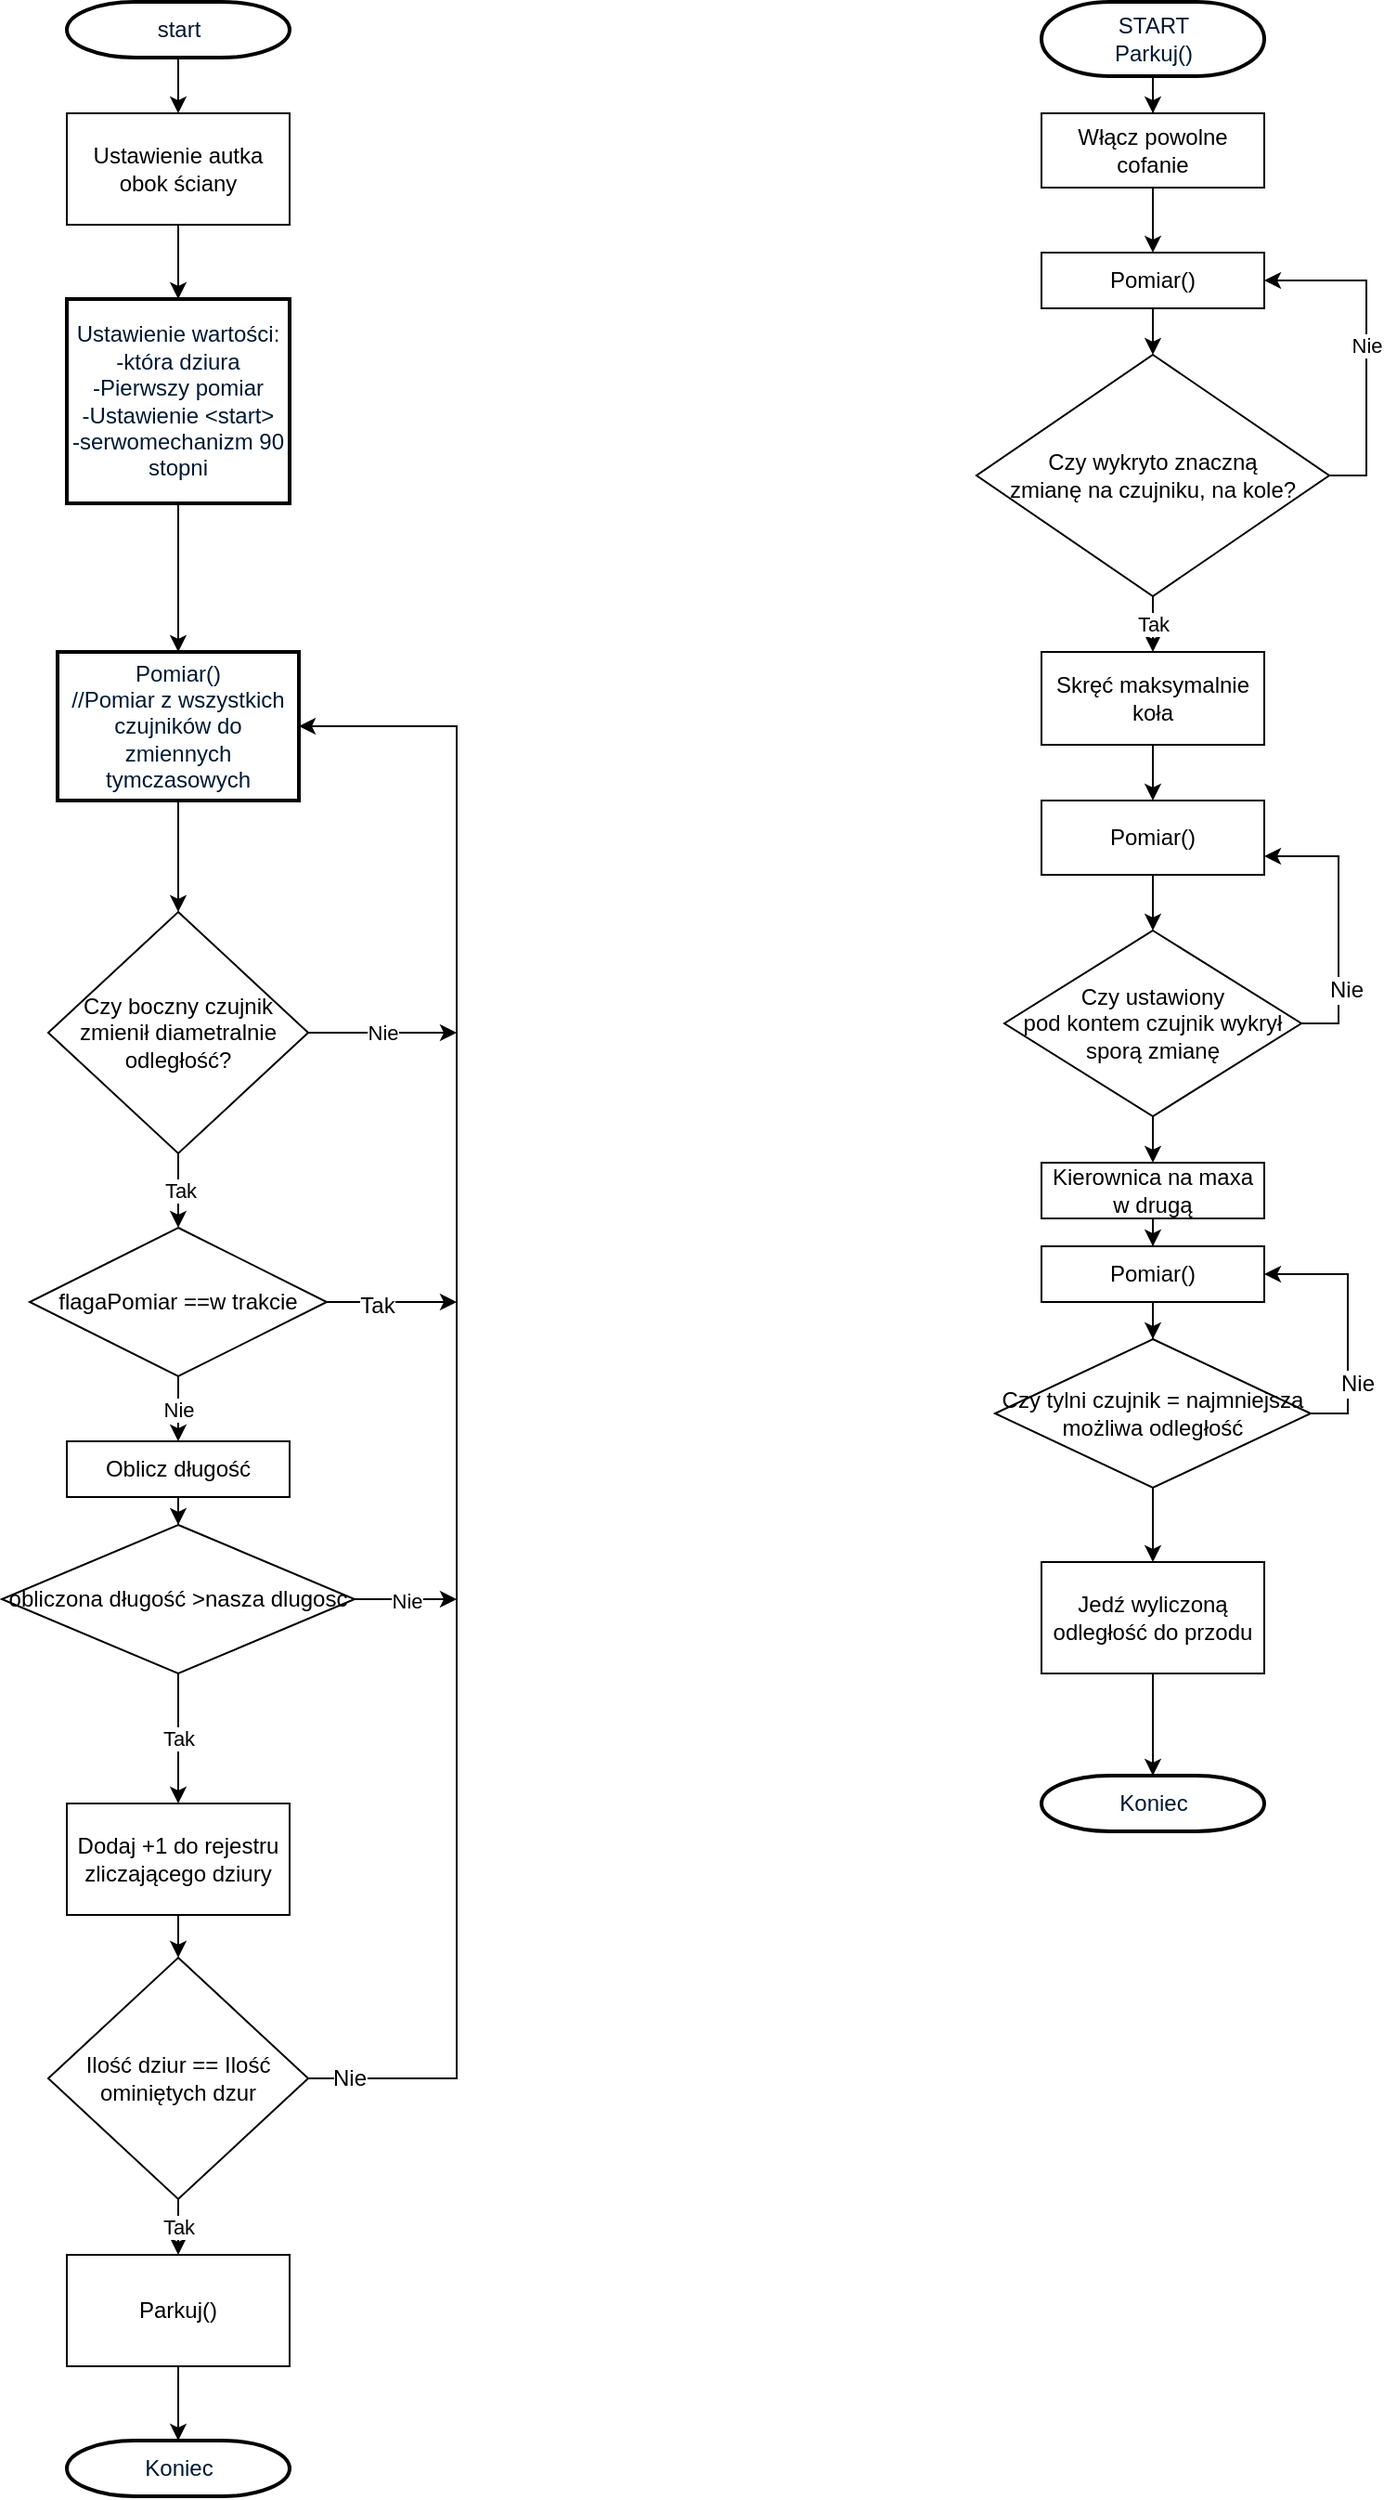 <mxfile version="10.5.2" type="github"><diagram id="6a731a19-8d31-9384-78a2-239565b7b9f0" name="Page-1"><mxGraphModel dx="1154" dy="773" grid="1" gridSize="10" guides="1" tooltips="1" connect="1" arrows="1" fold="1" page="1" pageScale="1" pageWidth="1169" pageHeight="827" background="#ffffff" math="0" shadow="0"><root><mxCell id="0"/><mxCell id="1" parent="0"/><mxCell id="dl_xbwCIPaDJVR_apCqQ-15" value="" style="edgeStyle=orthogonalEdgeStyle;rounded=0;orthogonalLoop=1;jettySize=auto;html=1;" edge="1" parent="1" source="2" target="dl_xbwCIPaDJVR_apCqQ-13"><mxGeometry relative="1" as="geometry"/></mxCell><mxCell id="2" value="start" style="shape=mxgraph.flowchart.terminator;fillColor=#FFFFFF;strokeColor=#000000;strokeWidth=2;gradientColor=none;gradientDirection=north;fontColor=#001933;fontStyle=0;html=1;" parent="1" vertex="1"><mxGeometry x="260" y="60" width="120" height="30" as="geometry"/></mxCell><mxCell id="PQSF81R5UtBNz5-5ck5H-67" value="" style="edgeStyle=orthogonalEdgeStyle;rounded=0;orthogonalLoop=1;jettySize=auto;html=1;fontColor=#001933;" parent="1" source="PQSF81R5UtBNz5-5ck5H-64" target="PQSF81R5UtBNz5-5ck5H-66" edge="1"><mxGeometry relative="1" as="geometry"/></mxCell><mxCell id="PQSF81R5UtBNz5-5ck5H-64" value="&lt;div&gt;Ustawienie wartości:&lt;/div&gt;&lt;div&gt;-która dziura&lt;/div&gt;&lt;div&gt;-Pierwszy pomiar&lt;/div&gt;&lt;div&gt;-Ustawienie &amp;lt;start&amp;gt;&lt;/div&gt;&lt;div&gt;-serwomechanizm 90 stopni&lt;br&gt;&lt;/div&gt;" style="rounded=0;whiteSpace=wrap;html=1;strokeWidth=2;fillColor=#FFFFFF;fontColor=#001933;" parent="1" vertex="1"><mxGeometry x="260" y="220" width="120" height="110" as="geometry"/></mxCell><mxCell id="PQSF81R5UtBNz5-5ck5H-71" value="" style="edgeStyle=orthogonalEdgeStyle;rounded=0;orthogonalLoop=1;jettySize=auto;html=1;fontColor=#001933;entryX=0.5;entryY=0;entryDx=0;entryDy=0;" parent="1" source="PQSF81R5UtBNz5-5ck5H-66" target="dl_xbwCIPaDJVR_apCqQ-7" edge="1"><mxGeometry relative="1" as="geometry"><mxPoint x="320" y="530" as="targetPoint"/></mxGeometry></mxCell><mxCell id="PQSF81R5UtBNz5-5ck5H-66" value="Pomiar() &lt;br&gt;//Pomiar z wszystkich czujników do zmiennych tymczasowych" style="rounded=0;whiteSpace=wrap;html=1;strokeWidth=2;fillColor=#FFFFFF;fontColor=#001933;" parent="1" vertex="1"><mxGeometry x="255" y="410" width="130" height="80" as="geometry"/></mxCell><mxCell id="dl_xbwCIPaDJVR_apCqQ-11" value="Nie" style="edgeStyle=orthogonalEdgeStyle;rounded=0;orthogonalLoop=1;jettySize=auto;html=1;" edge="1" parent="1" source="dl_xbwCIPaDJVR_apCqQ-7"><mxGeometry relative="1" as="geometry"><mxPoint x="470" y="615" as="targetPoint"/><Array as="points"><mxPoint x="420" y="615"/><mxPoint x="420" y="615"/></Array></mxGeometry></mxCell><mxCell id="dl_xbwCIPaDJVR_apCqQ-12" value="Tak" style="edgeStyle=orthogonalEdgeStyle;rounded=0;orthogonalLoop=1;jettySize=auto;html=1;" edge="1" parent="1" source="dl_xbwCIPaDJVR_apCqQ-7"><mxGeometry relative="1" as="geometry"><mxPoint x="320" y="720" as="targetPoint"/></mxGeometry></mxCell><mxCell id="dl_xbwCIPaDJVR_apCqQ-7" value="Czy boczny czujnik zmienił diametralnie odległość? " style="rhombus;whiteSpace=wrap;html=1;" vertex="1" parent="1"><mxGeometry x="250" y="550" width="140" height="130" as="geometry"/></mxCell><mxCell id="dl_xbwCIPaDJVR_apCqQ-18" value="" style="edgeStyle=orthogonalEdgeStyle;rounded=0;orthogonalLoop=1;jettySize=auto;html=1;" edge="1" parent="1" source="dl_xbwCIPaDJVR_apCqQ-10" target="dl_xbwCIPaDJVR_apCqQ-17"><mxGeometry relative="1" as="geometry"/></mxCell><mxCell id="dl_xbwCIPaDJVR_apCqQ-10" value="Dodaj +1 do rejestru zliczającego dziury" style="rounded=0;whiteSpace=wrap;html=1;" vertex="1" parent="1"><mxGeometry x="260" y="1030" width="120" height="60" as="geometry"/></mxCell><mxCell id="dl_xbwCIPaDJVR_apCqQ-14" value="" style="edgeStyle=orthogonalEdgeStyle;rounded=0;orthogonalLoop=1;jettySize=auto;html=1;" edge="1" parent="1" source="dl_xbwCIPaDJVR_apCqQ-13" target="PQSF81R5UtBNz5-5ck5H-64"><mxGeometry relative="1" as="geometry"/></mxCell><mxCell id="dl_xbwCIPaDJVR_apCqQ-13" value="Ustawienie autka obok ściany" style="rounded=0;whiteSpace=wrap;html=1;" vertex="1" parent="1"><mxGeometry x="260" y="120" width="120" height="60" as="geometry"/></mxCell><mxCell id="dl_xbwCIPaDJVR_apCqQ-22" value="Tak" style="edgeStyle=orthogonalEdgeStyle;rounded=0;orthogonalLoop=1;jettySize=auto;html=1;" edge="1" parent="1" source="dl_xbwCIPaDJVR_apCqQ-17" target="dl_xbwCIPaDJVR_apCqQ-21"><mxGeometry relative="1" as="geometry"/></mxCell><mxCell id="dl_xbwCIPaDJVR_apCqQ-49" value="" style="edgeStyle=orthogonalEdgeStyle;rounded=0;orthogonalLoop=1;jettySize=auto;html=1;entryX=1;entryY=0.5;entryDx=0;entryDy=0;" edge="1" parent="1" source="dl_xbwCIPaDJVR_apCqQ-17" target="PQSF81R5UtBNz5-5ck5H-66"><mxGeometry relative="1" as="geometry"><mxPoint x="470" y="450" as="targetPoint"/><Array as="points"><mxPoint x="470" y="1178"/><mxPoint x="470" y="450"/></Array></mxGeometry></mxCell><mxCell id="dl_xbwCIPaDJVR_apCqQ-50" value="Nie" style="text;html=1;resizable=0;points=[];align=center;verticalAlign=middle;labelBackgroundColor=#ffffff;" vertex="1" connectable="0" parent="dl_xbwCIPaDJVR_apCqQ-49"><mxGeometry x="-0.951" relative="1" as="geometry"><mxPoint as="offset"/></mxGeometry></mxCell><mxCell id="dl_xbwCIPaDJVR_apCqQ-17" value="Ilość dziur == Ilość ominiętych dzur" style="rhombus;whiteSpace=wrap;html=1;" vertex="1" parent="1"><mxGeometry x="250" y="1113" width="140" height="130" as="geometry"/></mxCell><mxCell id="dl_xbwCIPaDJVR_apCqQ-24" value="" style="edgeStyle=orthogonalEdgeStyle;rounded=0;orthogonalLoop=1;jettySize=auto;html=1;" edge="1" parent="1" source="dl_xbwCIPaDJVR_apCqQ-21" target="dl_xbwCIPaDJVR_apCqQ-23"><mxGeometry relative="1" as="geometry"/></mxCell><mxCell id="dl_xbwCIPaDJVR_apCqQ-21" value="Parkuj()" style="rounded=0;whiteSpace=wrap;html=1;" vertex="1" parent="1"><mxGeometry x="260" y="1273" width="120" height="60" as="geometry"/></mxCell><mxCell id="dl_xbwCIPaDJVR_apCqQ-23" value="&lt;div&gt;Koniec&lt;/div&gt;" style="shape=mxgraph.flowchart.terminator;fillColor=#FFFFFF;strokeColor=#000000;strokeWidth=2;gradientColor=none;gradientDirection=north;fontColor=#001933;fontStyle=0;html=1;" vertex="1" parent="1"><mxGeometry x="260" y="1373" width="120" height="30" as="geometry"/></mxCell><mxCell id="dl_xbwCIPaDJVR_apCqQ-54" value="" style="edgeStyle=orthogonalEdgeStyle;rounded=0;orthogonalLoop=1;jettySize=auto;html=1;" edge="1" parent="1" source="dl_xbwCIPaDJVR_apCqQ-26" target="dl_xbwCIPaDJVR_apCqQ-53"><mxGeometry relative="1" as="geometry"/></mxCell><mxCell id="dl_xbwCIPaDJVR_apCqQ-26" value="START&lt;br&gt;Parkuj() " style="shape=mxgraph.flowchart.terminator;fillColor=#FFFFFF;strokeColor=#000000;strokeWidth=2;gradientColor=none;gradientDirection=north;fontColor=#001933;fontStyle=0;html=1;" vertex="1" parent="1"><mxGeometry x="785" y="60" width="120" height="40" as="geometry"/></mxCell><mxCell id="dl_xbwCIPaDJVR_apCqQ-57" value="Nie" style="edgeStyle=orthogonalEdgeStyle;rounded=0;orthogonalLoop=1;jettySize=auto;html=1;exitX=1;exitY=0.5;exitDx=0;exitDy=0;entryX=1;entryY=0.5;entryDx=0;entryDy=0;" edge="1" parent="1" source="dl_xbwCIPaDJVR_apCqQ-28" target="dl_xbwCIPaDJVR_apCqQ-51"><mxGeometry relative="1" as="geometry"/></mxCell><mxCell id="dl_xbwCIPaDJVR_apCqQ-59" value="Tak" style="edgeStyle=orthogonalEdgeStyle;rounded=0;orthogonalLoop=1;jettySize=auto;html=1;" edge="1" parent="1" source="dl_xbwCIPaDJVR_apCqQ-28" target="dl_xbwCIPaDJVR_apCqQ-58"><mxGeometry relative="1" as="geometry"/></mxCell><mxCell id="dl_xbwCIPaDJVR_apCqQ-28" value="Czy wykryto znaczną &lt;br&gt;zmianę na czujniku, na kole?" style="rhombus;whiteSpace=wrap;html=1;" vertex="1" parent="1"><mxGeometry x="750" y="250" width="190" height="130" as="geometry"/></mxCell><mxCell id="dl_xbwCIPaDJVR_apCqQ-33" value="" style="edgeStyle=orthogonalEdgeStyle;rounded=0;orthogonalLoop=1;jettySize=auto;html=1;" edge="1" parent="1" source="dl_xbwCIPaDJVR_apCqQ-31"><mxGeometry relative="1" as="geometry"><mxPoint x="470" y="760" as="targetPoint"/><Array as="points"><mxPoint x="450" y="760"/><mxPoint x="450" y="760"/></Array></mxGeometry></mxCell><mxCell id="dl_xbwCIPaDJVR_apCqQ-34" value="Tak" style="text;html=1;resizable=0;points=[];align=center;verticalAlign=middle;labelBackgroundColor=#ffffff;" vertex="1" connectable="0" parent="dl_xbwCIPaDJVR_apCqQ-33"><mxGeometry x="-0.25" y="-2" relative="1" as="geometry"><mxPoint as="offset"/></mxGeometry></mxCell><mxCell id="dl_xbwCIPaDJVR_apCqQ-41" value="Nie" style="edgeStyle=orthogonalEdgeStyle;rounded=0;orthogonalLoop=1;jettySize=auto;html=1;" edge="1" parent="1" source="dl_xbwCIPaDJVR_apCqQ-31" target="dl_xbwCIPaDJVR_apCqQ-36"><mxGeometry relative="1" as="geometry"/></mxCell><mxCell id="dl_xbwCIPaDJVR_apCqQ-31" value="flagaPomiar ==w trakcie" style="rhombus;whiteSpace=wrap;html=1;" vertex="1" parent="1"><mxGeometry x="240" y="720" width="160" height="80" as="geometry"/></mxCell><mxCell id="dl_xbwCIPaDJVR_apCqQ-43" value="" style="edgeStyle=orthogonalEdgeStyle;rounded=0;orthogonalLoop=1;jettySize=auto;html=1;" edge="1" parent="1" source="dl_xbwCIPaDJVR_apCqQ-36" target="dl_xbwCIPaDJVR_apCqQ-42"><mxGeometry relative="1" as="geometry"/></mxCell><mxCell id="dl_xbwCIPaDJVR_apCqQ-36" value="Oblicz długość" style="rounded=0;whiteSpace=wrap;html=1;" vertex="1" parent="1"><mxGeometry x="260" y="835" width="120" height="30" as="geometry"/></mxCell><mxCell id="dl_xbwCIPaDJVR_apCqQ-44" value="Tak" style="edgeStyle=orthogonalEdgeStyle;rounded=0;orthogonalLoop=1;jettySize=auto;html=1;" edge="1" parent="1" source="dl_xbwCIPaDJVR_apCqQ-42" target="dl_xbwCIPaDJVR_apCqQ-10"><mxGeometry relative="1" as="geometry"/></mxCell><mxCell id="dl_xbwCIPaDJVR_apCqQ-46" value="Nie" style="edgeStyle=orthogonalEdgeStyle;rounded=0;orthogonalLoop=1;jettySize=auto;html=1;" edge="1" parent="1" source="dl_xbwCIPaDJVR_apCqQ-42"><mxGeometry relative="1" as="geometry"><mxPoint x="470" y="920" as="targetPoint"/></mxGeometry></mxCell><mxCell id="dl_xbwCIPaDJVR_apCqQ-42" value="obliczona długość &amp;gt;nasza dlugosc " style="rhombus;whiteSpace=wrap;html=1;" vertex="1" parent="1"><mxGeometry x="225" y="880" width="190" height="80" as="geometry"/></mxCell><mxCell id="dl_xbwCIPaDJVR_apCqQ-56" value="" style="edgeStyle=orthogonalEdgeStyle;rounded=0;orthogonalLoop=1;jettySize=auto;html=1;" edge="1" parent="1" source="dl_xbwCIPaDJVR_apCqQ-51" target="dl_xbwCIPaDJVR_apCqQ-28"><mxGeometry relative="1" as="geometry"/></mxCell><mxCell id="dl_xbwCIPaDJVR_apCqQ-51" value="Pomiar()" style="rounded=0;whiteSpace=wrap;html=1;" vertex="1" parent="1"><mxGeometry x="785" y="195" width="120" height="30" as="geometry"/></mxCell><mxCell id="dl_xbwCIPaDJVR_apCqQ-55" value="" style="edgeStyle=orthogonalEdgeStyle;rounded=0;orthogonalLoop=1;jettySize=auto;html=1;" edge="1" parent="1" source="dl_xbwCIPaDJVR_apCqQ-53" target="dl_xbwCIPaDJVR_apCqQ-51"><mxGeometry relative="1" as="geometry"/></mxCell><mxCell id="dl_xbwCIPaDJVR_apCqQ-53" value="Włącz powolne cofanie" style="rounded=0;whiteSpace=wrap;html=1;" vertex="1" parent="1"><mxGeometry x="785" y="120" width="120" height="40" as="geometry"/></mxCell><mxCell id="dl_xbwCIPaDJVR_apCqQ-61" value="" style="edgeStyle=orthogonalEdgeStyle;rounded=0;orthogonalLoop=1;jettySize=auto;html=1;" edge="1" parent="1" source="dl_xbwCIPaDJVR_apCqQ-58" target="dl_xbwCIPaDJVR_apCqQ-60"><mxGeometry relative="1" as="geometry"/></mxCell><mxCell id="dl_xbwCIPaDJVR_apCqQ-58" value="Skręć maksymalnie koła " style="rounded=0;whiteSpace=wrap;html=1;" vertex="1" parent="1"><mxGeometry x="785" y="410" width="120" height="50" as="geometry"/></mxCell><mxCell id="dl_xbwCIPaDJVR_apCqQ-63" value="" style="edgeStyle=orthogonalEdgeStyle;rounded=0;orthogonalLoop=1;jettySize=auto;html=1;" edge="1" parent="1" source="dl_xbwCIPaDJVR_apCqQ-60" target="dl_xbwCIPaDJVR_apCqQ-62"><mxGeometry relative="1" as="geometry"/></mxCell><mxCell id="dl_xbwCIPaDJVR_apCqQ-60" value="Pomiar()" style="rounded=0;whiteSpace=wrap;html=1;" vertex="1" parent="1"><mxGeometry x="785" y="490" width="120" height="40" as="geometry"/></mxCell><mxCell id="dl_xbwCIPaDJVR_apCqQ-64" style="edgeStyle=orthogonalEdgeStyle;rounded=0;orthogonalLoop=1;jettySize=auto;html=1;exitX=1;exitY=0.5;exitDx=0;exitDy=0;entryX=1;entryY=0.75;entryDx=0;entryDy=0;" edge="1" parent="1" source="dl_xbwCIPaDJVR_apCqQ-62" target="dl_xbwCIPaDJVR_apCqQ-60"><mxGeometry relative="1" as="geometry"/></mxCell><mxCell id="dl_xbwCIPaDJVR_apCqQ-65" value="Nie" style="text;html=1;resizable=0;points=[];align=center;verticalAlign=middle;labelBackgroundColor=#ffffff;" vertex="1" connectable="0" parent="dl_xbwCIPaDJVR_apCqQ-64"><mxGeometry x="-0.733" y="18" relative="1" as="geometry"><mxPoint x="22" y="-18" as="offset"/></mxGeometry></mxCell><mxCell id="dl_xbwCIPaDJVR_apCqQ-69" value="" style="edgeStyle=orthogonalEdgeStyle;rounded=0;orthogonalLoop=1;jettySize=auto;html=1;" edge="1" parent="1" source="dl_xbwCIPaDJVR_apCqQ-62" target="dl_xbwCIPaDJVR_apCqQ-66"><mxGeometry relative="1" as="geometry"/></mxCell><mxCell id="dl_xbwCIPaDJVR_apCqQ-62" value="Czy ustawiony &lt;br&gt;pod kontem czujnik wykrył sporą zmianę" style="rhombus;whiteSpace=wrap;html=1;" vertex="1" parent="1"><mxGeometry x="765" y="560" width="160" height="100" as="geometry"/></mxCell><mxCell id="dl_xbwCIPaDJVR_apCqQ-73" value="" style="edgeStyle=orthogonalEdgeStyle;rounded=0;orthogonalLoop=1;jettySize=auto;html=1;" edge="1" parent="1" source="dl_xbwCIPaDJVR_apCqQ-66" target="dl_xbwCIPaDJVR_apCqQ-70"><mxGeometry relative="1" as="geometry"/></mxCell><mxCell id="dl_xbwCIPaDJVR_apCqQ-66" value="Kierownica na maxa w drugą" style="rounded=0;whiteSpace=wrap;html=1;" vertex="1" parent="1"><mxGeometry x="785" y="685" width="120" height="30" as="geometry"/></mxCell><mxCell id="dl_xbwCIPaDJVR_apCqQ-75" value="" style="edgeStyle=orthogonalEdgeStyle;rounded=0;orthogonalLoop=1;jettySize=auto;html=1;" edge="1" parent="1" source="dl_xbwCIPaDJVR_apCqQ-70" target="dl_xbwCIPaDJVR_apCqQ-74"><mxGeometry relative="1" as="geometry"/></mxCell><mxCell id="dl_xbwCIPaDJVR_apCqQ-70" value="Pomiar()" style="rounded=0;whiteSpace=wrap;html=1;" vertex="1" parent="1"><mxGeometry x="785" y="730" width="120" height="30" as="geometry"/></mxCell><mxCell id="dl_xbwCIPaDJVR_apCqQ-76" style="edgeStyle=orthogonalEdgeStyle;rounded=0;orthogonalLoop=1;jettySize=auto;html=1;exitX=1;exitY=0.5;exitDx=0;exitDy=0;entryX=1;entryY=0.5;entryDx=0;entryDy=0;" edge="1" parent="1" source="dl_xbwCIPaDJVR_apCqQ-74" target="dl_xbwCIPaDJVR_apCqQ-70"><mxGeometry relative="1" as="geometry"/></mxCell><mxCell id="dl_xbwCIPaDJVR_apCqQ-77" value="Nie" style="text;html=1;resizable=0;points=[];align=center;verticalAlign=middle;labelBackgroundColor=#ffffff;" vertex="1" connectable="0" parent="dl_xbwCIPaDJVR_apCqQ-76"><mxGeometry x="-0.487" y="-5" relative="1" as="geometry"><mxPoint as="offset"/></mxGeometry></mxCell><mxCell id="dl_xbwCIPaDJVR_apCqQ-79" value="" style="edgeStyle=orthogonalEdgeStyle;rounded=0;orthogonalLoop=1;jettySize=auto;html=1;" edge="1" parent="1" source="dl_xbwCIPaDJVR_apCqQ-74" target="dl_xbwCIPaDJVR_apCqQ-78"><mxGeometry relative="1" as="geometry"/></mxCell><mxCell id="dl_xbwCIPaDJVR_apCqQ-74" value="Czy tylni czujnik = najmniejsza możliwa odległość" style="rhombus;whiteSpace=wrap;html=1;" vertex="1" parent="1"><mxGeometry x="760" y="780" width="170" height="80" as="geometry"/></mxCell><mxCell id="dl_xbwCIPaDJVR_apCqQ-81" value="" style="edgeStyle=orthogonalEdgeStyle;rounded=0;orthogonalLoop=1;jettySize=auto;html=1;" edge="1" parent="1" source="dl_xbwCIPaDJVR_apCqQ-78" target="dl_xbwCIPaDJVR_apCqQ-80"><mxGeometry relative="1" as="geometry"/></mxCell><mxCell id="dl_xbwCIPaDJVR_apCqQ-78" value="Jedź wyliczoną odległość do przodu" style="rounded=0;whiteSpace=wrap;html=1;" vertex="1" parent="1"><mxGeometry x="785" y="900" width="120" height="60" as="geometry"/></mxCell><mxCell id="dl_xbwCIPaDJVR_apCqQ-80" value="&lt;div&gt;Koniec&lt;/div&gt;" style="shape=mxgraph.flowchart.terminator;fillColor=#FFFFFF;strokeColor=#000000;strokeWidth=2;gradientColor=none;gradientDirection=north;fontColor=#001933;fontStyle=0;html=1;" vertex="1" parent="1"><mxGeometry x="785" y="1015" width="120" height="30" as="geometry"/></mxCell></root></mxGraphModel></diagram></mxfile>